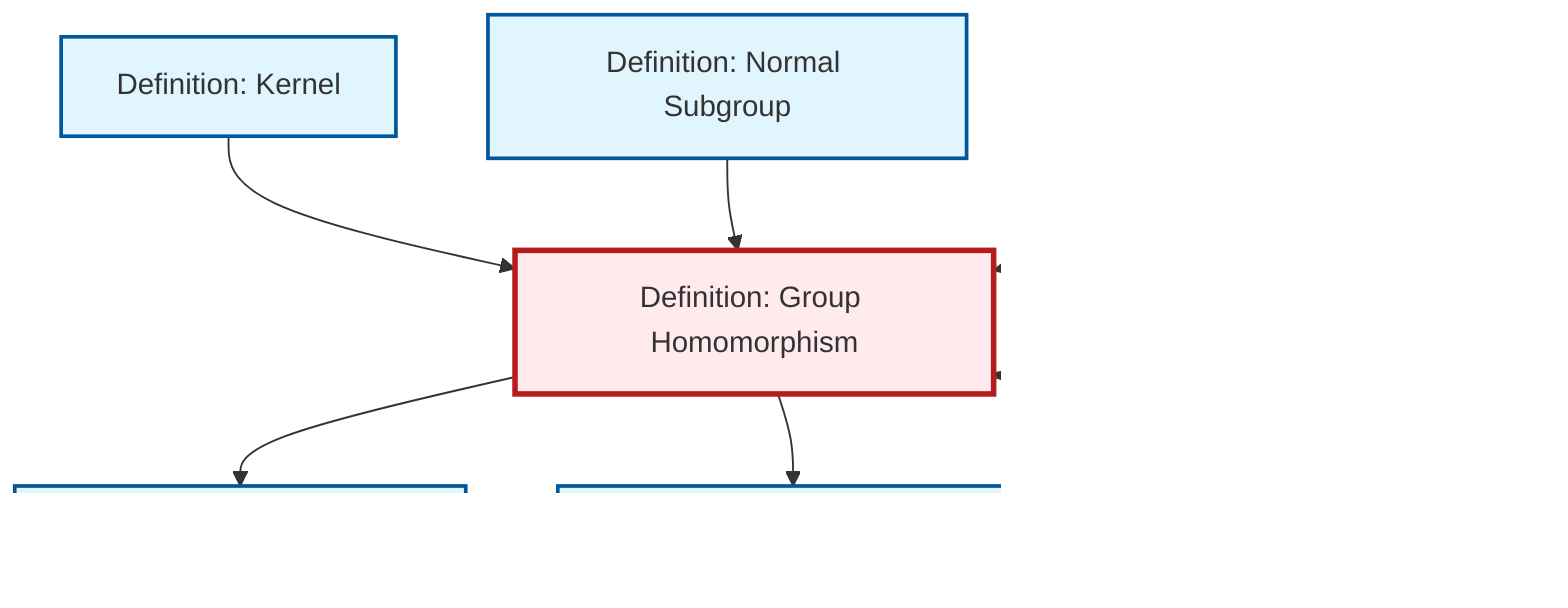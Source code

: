 graph TD
    classDef definition fill:#e1f5fe,stroke:#01579b,stroke-width:2px
    classDef theorem fill:#f3e5f5,stroke:#4a148c,stroke-width:2px
    classDef axiom fill:#fff3e0,stroke:#e65100,stroke-width:2px
    classDef example fill:#e8f5e9,stroke:#1b5e20,stroke-width:2px
    classDef current fill:#ffebee,stroke:#b71c1c,stroke-width:3px
    def-quotient-group["Definition: Quotient Group"]:::definition
    def-kernel["Definition: Kernel"]:::definition
    def-homomorphism["Definition: Group Homomorphism"]:::definition
    ex-exponential-homomorphism["Example: Exponential Homomorphism"]:::example
    def-normal-subgroup["Definition: Normal Subgroup"]:::definition
    def-group["Definition: Group"]:::definition
    def-binary-operation["Definition: Binary Operation"]:::definition
    def-kernel --> def-homomorphism
    def-homomorphism --> def-quotient-group
    def-normal-subgroup --> def-homomorphism
    def-homomorphism --> def-binary-operation
    def-group --> def-homomorphism
    def-homomorphism --> def-group
    ex-exponential-homomorphism --> def-homomorphism
    class def-homomorphism current
